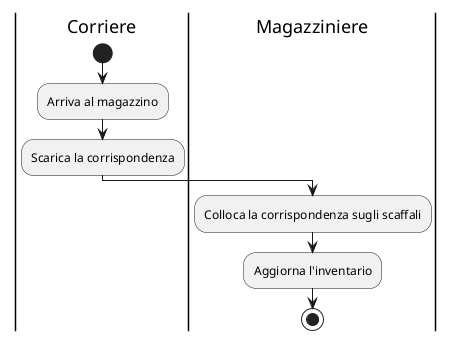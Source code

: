 @startuml
|Corriere|
start
:Arriva al magazzino;
:Scarica la corrispondenza;

|Magazziniere|
:Colloca la corrispondenza sugli scaffali;
:Aggiorna l'inventario;
stop
@enduml
